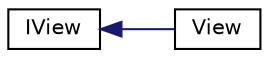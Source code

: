 digraph "Иерархия классов. Графический вид."
{
 // LATEX_PDF_SIZE
  edge [fontname="Helvetica",fontsize="10",labelfontname="Helvetica",labelfontsize="10"];
  node [fontname="Helvetica",fontsize="10",shape=record];
  rankdir="LR";
  Node0 [label="IView",height=0.2,width=0.4,color="black", fillcolor="white", style="filled",URL="$class_i_view.html",tooltip="Here is doing notifications."];
  Node0 -> Node1 [dir="back",color="midnightblue",fontsize="10",style="solid",fontname="Helvetica"];
  Node1 [label="View",height=0.2,width=0.4,color="black", fillcolor="white", style="filled",URL="$class_view.html",tooltip=" "];
}
